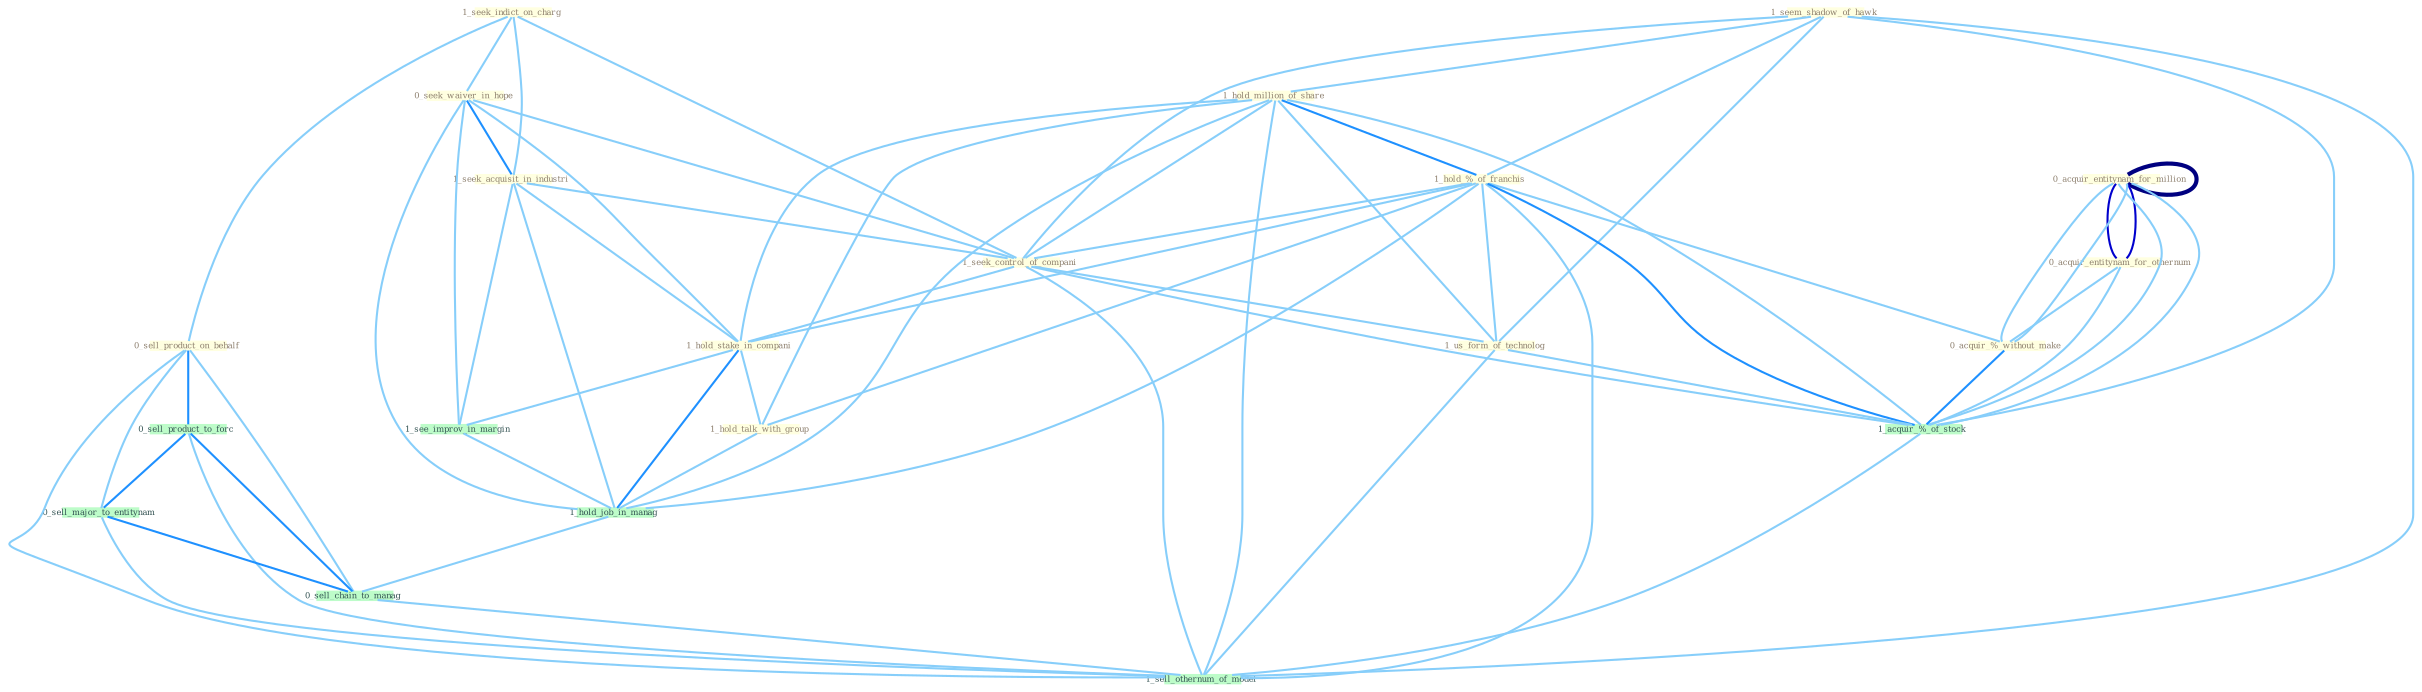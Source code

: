 Graph G{ 
    node
    [shape=polygon,style=filled,width=.5,height=.06,color="#BDFCC9",fixedsize=true,fontsize=4,
    fontcolor="#2f4f4f"];
    {node
    [color="#ffffe0", fontcolor="#8b7d6b"] "1_seek_indict_on_charg " "0_sell_product_on_behalf " "1_seem_shadow_of_hawk " "1_hold_million_of_share " "0_seek_waiver_in_hope " "1_seek_acquisit_in_industri " "0_acquir_entitynam_for_million " "0_acquir_entitynam_for_million " "1_hold_%_of_franchis " "0_acquir_entitynam_for_othernum " "1_seek_control_of_compani " "1_us_form_of_technolog " "1_hold_stake_in_compani " "1_hold_talk_with_group " "0_acquir_%_without_make "}
{node [color="#fff0f5", fontcolor="#b22222"]}
edge [color="#B0E2FF"];

	"1_seek_indict_on_charg " -- "0_sell_product_on_behalf " [w="1", color="#87cefa" ];
	"1_seek_indict_on_charg " -- "0_seek_waiver_in_hope " [w="1", color="#87cefa" ];
	"1_seek_indict_on_charg " -- "1_seek_acquisit_in_industri " [w="1", color="#87cefa" ];
	"1_seek_indict_on_charg " -- "1_seek_control_of_compani " [w="1", color="#87cefa" ];
	"0_sell_product_on_behalf " -- "0_sell_product_to_forc " [w="2", color="#1e90ff" , len=0.8];
	"0_sell_product_on_behalf " -- "0_sell_major_to_entitynam " [w="1", color="#87cefa" ];
	"0_sell_product_on_behalf " -- "0_sell_chain_to_manag " [w="1", color="#87cefa" ];
	"0_sell_product_on_behalf " -- "1_sell_othernum_of_model " [w="1", color="#87cefa" ];
	"1_seem_shadow_of_hawk " -- "1_hold_million_of_share " [w="1", color="#87cefa" ];
	"1_seem_shadow_of_hawk " -- "1_hold_%_of_franchis " [w="1", color="#87cefa" ];
	"1_seem_shadow_of_hawk " -- "1_seek_control_of_compani " [w="1", color="#87cefa" ];
	"1_seem_shadow_of_hawk " -- "1_us_form_of_technolog " [w="1", color="#87cefa" ];
	"1_seem_shadow_of_hawk " -- "1_acquir_%_of_stock " [w="1", color="#87cefa" ];
	"1_seem_shadow_of_hawk " -- "1_sell_othernum_of_model " [w="1", color="#87cefa" ];
	"1_hold_million_of_share " -- "1_hold_%_of_franchis " [w="2", color="#1e90ff" , len=0.8];
	"1_hold_million_of_share " -- "1_seek_control_of_compani " [w="1", color="#87cefa" ];
	"1_hold_million_of_share " -- "1_us_form_of_technolog " [w="1", color="#87cefa" ];
	"1_hold_million_of_share " -- "1_hold_stake_in_compani " [w="1", color="#87cefa" ];
	"1_hold_million_of_share " -- "1_hold_talk_with_group " [w="1", color="#87cefa" ];
	"1_hold_million_of_share " -- "1_acquir_%_of_stock " [w="1", color="#87cefa" ];
	"1_hold_million_of_share " -- "1_hold_job_in_manag " [w="1", color="#87cefa" ];
	"1_hold_million_of_share " -- "1_sell_othernum_of_model " [w="1", color="#87cefa" ];
	"0_seek_waiver_in_hope " -- "1_seek_acquisit_in_industri " [w="2", color="#1e90ff" , len=0.8];
	"0_seek_waiver_in_hope " -- "1_seek_control_of_compani " [w="1", color="#87cefa" ];
	"0_seek_waiver_in_hope " -- "1_hold_stake_in_compani " [w="1", color="#87cefa" ];
	"0_seek_waiver_in_hope " -- "1_see_improv_in_margin " [w="1", color="#87cefa" ];
	"0_seek_waiver_in_hope " -- "1_hold_job_in_manag " [w="1", color="#87cefa" ];
	"1_seek_acquisit_in_industri " -- "1_seek_control_of_compani " [w="1", color="#87cefa" ];
	"1_seek_acquisit_in_industri " -- "1_hold_stake_in_compani " [w="1", color="#87cefa" ];
	"1_seek_acquisit_in_industri " -- "1_see_improv_in_margin " [w="1", color="#87cefa" ];
	"1_seek_acquisit_in_industri " -- "1_hold_job_in_manag " [w="1", color="#87cefa" ];
	"0_acquir_entitynam_for_million " -- "0_acquir_entitynam_for_million " [w="4", style=bold, color="#000080", len=0.4];
	"0_acquir_entitynam_for_million " -- "0_acquir_entitynam_for_othernum " [w="3", color="#0000cd" , len=0.6];
	"0_acquir_entitynam_for_million " -- "0_acquir_%_without_make " [w="1", color="#87cefa" ];
	"0_acquir_entitynam_for_million " -- "1_acquir_%_of_stock " [w="1", color="#87cefa" ];
	"0_acquir_entitynam_for_million " -- "0_acquir_entitynam_for_othernum " [w="3", color="#0000cd" , len=0.6];
	"0_acquir_entitynam_for_million " -- "0_acquir_%_without_make " [w="1", color="#87cefa" ];
	"0_acquir_entitynam_for_million " -- "1_acquir_%_of_stock " [w="1", color="#87cefa" ];
	"1_hold_%_of_franchis " -- "1_seek_control_of_compani " [w="1", color="#87cefa" ];
	"1_hold_%_of_franchis " -- "1_us_form_of_technolog " [w="1", color="#87cefa" ];
	"1_hold_%_of_franchis " -- "1_hold_stake_in_compani " [w="1", color="#87cefa" ];
	"1_hold_%_of_franchis " -- "1_hold_talk_with_group " [w="1", color="#87cefa" ];
	"1_hold_%_of_franchis " -- "0_acquir_%_without_make " [w="1", color="#87cefa" ];
	"1_hold_%_of_franchis " -- "1_acquir_%_of_stock " [w="2", color="#1e90ff" , len=0.8];
	"1_hold_%_of_franchis " -- "1_hold_job_in_manag " [w="1", color="#87cefa" ];
	"1_hold_%_of_franchis " -- "1_sell_othernum_of_model " [w="1", color="#87cefa" ];
	"0_acquir_entitynam_for_othernum " -- "0_acquir_%_without_make " [w="1", color="#87cefa" ];
	"0_acquir_entitynam_for_othernum " -- "1_acquir_%_of_stock " [w="1", color="#87cefa" ];
	"1_seek_control_of_compani " -- "1_us_form_of_technolog " [w="1", color="#87cefa" ];
	"1_seek_control_of_compani " -- "1_hold_stake_in_compani " [w="1", color="#87cefa" ];
	"1_seek_control_of_compani " -- "1_acquir_%_of_stock " [w="1", color="#87cefa" ];
	"1_seek_control_of_compani " -- "1_sell_othernum_of_model " [w="1", color="#87cefa" ];
	"1_us_form_of_technolog " -- "1_acquir_%_of_stock " [w="1", color="#87cefa" ];
	"1_us_form_of_technolog " -- "1_sell_othernum_of_model " [w="1", color="#87cefa" ];
	"1_hold_stake_in_compani " -- "1_hold_talk_with_group " [w="1", color="#87cefa" ];
	"1_hold_stake_in_compani " -- "1_see_improv_in_margin " [w="1", color="#87cefa" ];
	"1_hold_stake_in_compani " -- "1_hold_job_in_manag " [w="2", color="#1e90ff" , len=0.8];
	"1_hold_talk_with_group " -- "1_hold_job_in_manag " [w="1", color="#87cefa" ];
	"0_acquir_%_without_make " -- "1_acquir_%_of_stock " [w="2", color="#1e90ff" , len=0.8];
	"1_see_improv_in_margin " -- "1_hold_job_in_manag " [w="1", color="#87cefa" ];
	"1_acquir_%_of_stock " -- "1_sell_othernum_of_model " [w="1", color="#87cefa" ];
	"1_hold_job_in_manag " -- "0_sell_chain_to_manag " [w="1", color="#87cefa" ];
	"0_sell_product_to_forc " -- "0_sell_major_to_entitynam " [w="2", color="#1e90ff" , len=0.8];
	"0_sell_product_to_forc " -- "0_sell_chain_to_manag " [w="2", color="#1e90ff" , len=0.8];
	"0_sell_product_to_forc " -- "1_sell_othernum_of_model " [w="1", color="#87cefa" ];
	"0_sell_major_to_entitynam " -- "0_sell_chain_to_manag " [w="2", color="#1e90ff" , len=0.8];
	"0_sell_major_to_entitynam " -- "1_sell_othernum_of_model " [w="1", color="#87cefa" ];
	"0_sell_chain_to_manag " -- "1_sell_othernum_of_model " [w="1", color="#87cefa" ];
}